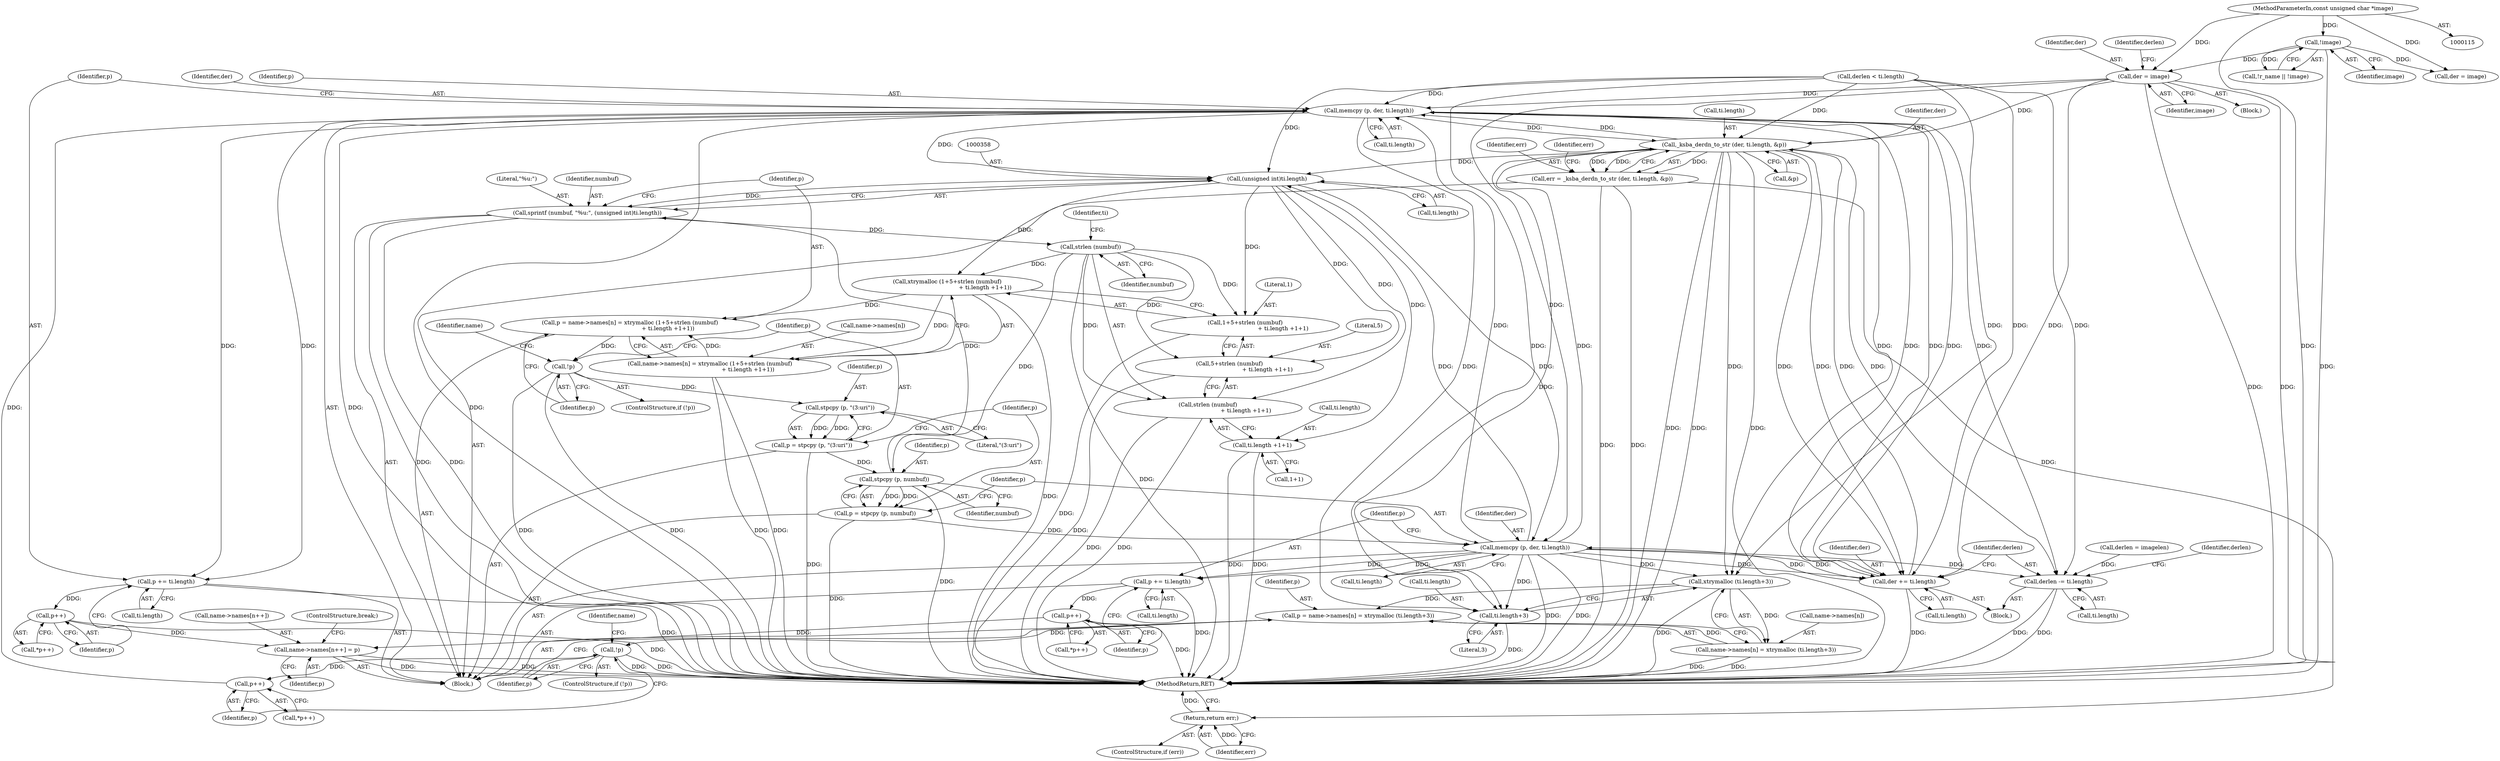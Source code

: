 digraph "0_gnupg_a7eed17a0b2a1c09ef986f3b4b323cd31cea2b64@pointer" {
"1000248" [label="(Call,der = image)"];
"1000117" [label="(MethodParameterIn,const unsigned char *image)"];
"1000131" [label="(Call,!image)"];
"1000307" [label="(Call,memcpy (p, der, ti.length))"];
"1000287" [label="(Call,xtrymalloc (ti.length+3))"];
"1000279" [label="(Call,p = name->names[n] = xtrymalloc (ti.length+3))"];
"1000294" [label="(Call,!p)"];
"1000304" [label="(Call,p++)"];
"1000281" [label="(Call,name->names[n] = xtrymalloc (ti.length+3))"];
"1000288" [label="(Call,ti.length+3)"];
"1000313" [label="(Call,p += ti.length)"];
"1000320" [label="(Call,p++)"];
"1000344" [label="(Call,name->names[n++] = p)"];
"1000333" [label="(Call,_ksba_derdn_to_str (der, ti.length, &p))"];
"1000331" [label="(Call,err = _ksba_derdn_to_str (der, ti.length, &p))"];
"1000342" [label="(Return,return err;)"];
"1000357" [label="(Call,(unsigned int)ti.length)"];
"1000354" [label="(Call,sprintf (numbuf, \"%u:\", (unsigned int)ti.length))"];
"1000376" [label="(Call,strlen (numbuf))"];
"1000370" [label="(Call,xtrymalloc (1+5+strlen (numbuf)\n                                           + ti.length +1+1))"];
"1000362" [label="(Call,p = name->names[n] = xtrymalloc (1+5+strlen (numbuf)\n                                           + ti.length +1+1))"];
"1000386" [label="(Call,!p)"];
"1000396" [label="(Call,stpcpy (p, \"(3:uri\"))"];
"1000394" [label="(Call,p = stpcpy (p, \"(3:uri\"))"];
"1000401" [label="(Call,stpcpy (p, numbuf))"];
"1000399" [label="(Call,p = stpcpy (p, numbuf))"];
"1000404" [label="(Call,memcpy (p, der, ti.length))"];
"1000410" [label="(Call,p += ti.length)"];
"1000417" [label="(Call,p++)"];
"1000429" [label="(Call,der += ti.length)"];
"1000434" [label="(Call,derlen -= ti.length)"];
"1000364" [label="(Call,name->names[n] = xtrymalloc (1+5+strlen (numbuf)\n                                           + ti.length +1+1))"];
"1000371" [label="(Call,1+5+strlen (numbuf)\n                                           + ti.length +1+1)"];
"1000373" [label="(Call,5+strlen (numbuf)\n                                           + ti.length +1+1)"];
"1000375" [label="(Call,strlen (numbuf)\n                                           + ti.length +1+1)"];
"1000378" [label="(Call,ti.length +1+1)"];
"1000345" [label="(Call,name->names[n++])"];
"1000431" [label="(Call,ti.length)"];
"1000340" [label="(ControlStructure,if (err))"];
"1000382" [label="(Call,1+1)"];
"1000430" [label="(Identifier,der)"];
"1000435" [label="(Identifier,derlen)"];
"1000281" [label="(Call,name->names[n] = xtrymalloc (ti.length+3))"];
"1000132" [label="(Identifier,image)"];
"1000251" [label="(Call,derlen = imagelen)"];
"1000248" [label="(Call,der = image)"];
"1000314" [label="(Identifier,p)"];
"1000351" [label="(Identifier,p)"];
"1000334" [label="(Identifier,der)"];
"1000131" [label="(Call,!image)"];
"1000176" [label="(Call,derlen < ti.length)"];
"1000378" [label="(Call,ti.length +1+1)"];
"1000407" [label="(Call,ti.length)"];
"1000417" [label="(Call,p++)"];
"1000280" [label="(Identifier,p)"];
"1000397" [label="(Identifier,p)"];
"1000436" [label="(Call,ti.length)"];
"1000355" [label="(Identifier,numbuf)"];
"1000403" [label="(Identifier,numbuf)"];
"1000321" [label="(Identifier,p)"];
"1000377" [label="(Identifier,numbuf)"];
"1000406" [label="(Identifier,der)"];
"1000320" [label="(Call,p++)"];
"1000387" [label="(Identifier,p)"];
"1000309" [label="(Identifier,der)"];
"1000331" [label="(Call,err = _ksba_derdn_to_str (der, ti.length, &p))"];
"1000362" [label="(Call,p = name->names[n] = xtrymalloc (1+5+strlen (numbuf)\n                                           + ti.length +1+1))"];
"1000279" [label="(Call,p = name->names[n] = xtrymalloc (ti.length+3))"];
"1000289" [label="(Call,ti.length)"];
"1000342" [label="(Return,return err;)"];
"1000313" [label="(Call,p += ti.length)"];
"1000434" [label="(Call,derlen -= ti.length)"];
"1000372" [label="(Literal,1)"];
"1000319" [label="(Call,*p++)"];
"1000359" [label="(Call,ti.length)"];
"1000401" [label="(Call,stpcpy (p, numbuf))"];
"1000429" [label="(Call,der += ti.length)"];
"1000357" [label="(Call,(unsigned int)ti.length)"];
"1000375" [label="(Call,strlen (numbuf)\n                                           + ti.length +1+1)"];
"1000356" [label="(Literal,\"%u:\")"];
"1000304" [label="(Call,p++)"];
"1000315" [label="(Call,ti.length)"];
"1000370" [label="(Call,xtrymalloc (1+5+strlen (numbuf)\n                                           + ti.length +1+1))"];
"1000338" [label="(Call,&p)"];
"1000374" [label="(Literal,5)"];
"1000250" [label="(Identifier,image)"];
"1000396" [label="(Call,stpcpy (p, \"(3:uri\"))"];
"1000295" [label="(Identifier,p)"];
"1000332" [label="(Identifier,err)"];
"1000333" [label="(Call,_ksba_derdn_to_str (der, ti.length, &p))"];
"1000277" [label="(Block,)"];
"1000411" [label="(Identifier,p)"];
"1000343" [label="(Identifier,err)"];
"1000418" [label="(Identifier,p)"];
"1000294" [label="(Call,!p)"];
"1000282" [label="(Call,name->names[n])"];
"1000305" [label="(Identifier,p)"];
"1000363" [label="(Identifier,p)"];
"1000292" [label="(Literal,3)"];
"1000335" [label="(Call,ti.length)"];
"1000380" [label="(Identifier,ti)"];
"1000140" [label="(Call,der = image)"];
"1000365" [label="(Call,name->names[n])"];
"1000371" [label="(Call,1+5+strlen (numbuf)\n                                           + ti.length +1+1)"];
"1000308" [label="(Identifier,p)"];
"1000376" [label="(Call,strlen (numbuf))"];
"1000307" [label="(Call,memcpy (p, der, ti.length))"];
"1000249" [label="(Identifier,der)"];
"1000119" [label="(Block,)"];
"1000410" [label="(Call,p += ti.length)"];
"1000117" [label="(MethodParameterIn,const unsigned char *image)"];
"1000405" [label="(Identifier,p)"];
"1000398" [label="(Literal,\"(3:uri\")"];
"1000341" [label="(Identifier,err)"];
"1000293" [label="(ControlStructure,if (!p))"];
"1000128" [label="(Call,!r_name || !image)"];
"1000416" [label="(Call,*p++)"];
"1000258" [label="(Identifier,derlen)"];
"1000379" [label="(Call,ti.length)"];
"1000354" [label="(Call,sprintf (numbuf, \"%u:\", (unsigned int)ti.length))"];
"1000394" [label="(Call,p = stpcpy (p, \"(3:uri\"))"];
"1000288" [label="(Call,ti.length+3)"];
"1000373" [label="(Call,5+strlen (numbuf)\n                                           + ti.length +1+1)"];
"1000352" [label="(ControlStructure,break;)"];
"1000402" [label="(Identifier,p)"];
"1000399" [label="(Call,p = stpcpy (p, numbuf))"];
"1000310" [label="(Call,ti.length)"];
"1000298" [label="(Identifier,name)"];
"1000303" [label="(Call,*p++)"];
"1000412" [label="(Call,ti.length)"];
"1000395" [label="(Identifier,p)"];
"1000259" [label="(Block,)"];
"1000404" [label="(Call,memcpy (p, der, ti.length))"];
"1000386" [label="(Call,!p)"];
"1000390" [label="(Identifier,name)"];
"1000344" [label="(Call,name->names[n++] = p)"];
"1000252" [label="(Identifier,derlen)"];
"1000445" [label="(MethodReturn,RET)"];
"1000385" [label="(ControlStructure,if (!p))"];
"1000287" [label="(Call,xtrymalloc (ti.length+3))"];
"1000400" [label="(Identifier,p)"];
"1000364" [label="(Call,name->names[n] = xtrymalloc (1+5+strlen (numbuf)\n                                           + ti.length +1+1))"];
"1000248" -> "1000119"  [label="AST: "];
"1000248" -> "1000250"  [label="CFG: "];
"1000249" -> "1000248"  [label="AST: "];
"1000250" -> "1000248"  [label="AST: "];
"1000252" -> "1000248"  [label="CFG: "];
"1000248" -> "1000445"  [label="DDG: "];
"1000248" -> "1000445"  [label="DDG: "];
"1000117" -> "1000248"  [label="DDG: "];
"1000131" -> "1000248"  [label="DDG: "];
"1000248" -> "1000307"  [label="DDG: "];
"1000248" -> "1000333"  [label="DDG: "];
"1000248" -> "1000404"  [label="DDG: "];
"1000248" -> "1000429"  [label="DDG: "];
"1000117" -> "1000115"  [label="AST: "];
"1000117" -> "1000445"  [label="DDG: "];
"1000117" -> "1000131"  [label="DDG: "];
"1000117" -> "1000140"  [label="DDG: "];
"1000131" -> "1000128"  [label="AST: "];
"1000131" -> "1000132"  [label="CFG: "];
"1000132" -> "1000131"  [label="AST: "];
"1000128" -> "1000131"  [label="CFG: "];
"1000131" -> "1000445"  [label="DDG: "];
"1000131" -> "1000128"  [label="DDG: "];
"1000131" -> "1000140"  [label="DDG: "];
"1000307" -> "1000277"  [label="AST: "];
"1000307" -> "1000310"  [label="CFG: "];
"1000308" -> "1000307"  [label="AST: "];
"1000309" -> "1000307"  [label="AST: "];
"1000310" -> "1000307"  [label="AST: "];
"1000314" -> "1000307"  [label="CFG: "];
"1000307" -> "1000445"  [label="DDG: "];
"1000307" -> "1000445"  [label="DDG: "];
"1000307" -> "1000287"  [label="DDG: "];
"1000307" -> "1000288"  [label="DDG: "];
"1000304" -> "1000307"  [label="DDG: "];
"1000429" -> "1000307"  [label="DDG: "];
"1000176" -> "1000307"  [label="DDG: "];
"1000333" -> "1000307"  [label="DDG: "];
"1000404" -> "1000307"  [label="DDG: "];
"1000307" -> "1000313"  [label="DDG: "];
"1000307" -> "1000313"  [label="DDG: "];
"1000307" -> "1000333"  [label="DDG: "];
"1000307" -> "1000357"  [label="DDG: "];
"1000307" -> "1000429"  [label="DDG: "];
"1000307" -> "1000429"  [label="DDG: "];
"1000307" -> "1000434"  [label="DDG: "];
"1000287" -> "1000281"  [label="AST: "];
"1000287" -> "1000288"  [label="CFG: "];
"1000288" -> "1000287"  [label="AST: "];
"1000281" -> "1000287"  [label="CFG: "];
"1000287" -> "1000445"  [label="DDG: "];
"1000287" -> "1000279"  [label="DDG: "];
"1000287" -> "1000281"  [label="DDG: "];
"1000176" -> "1000287"  [label="DDG: "];
"1000333" -> "1000287"  [label="DDG: "];
"1000404" -> "1000287"  [label="DDG: "];
"1000279" -> "1000277"  [label="AST: "];
"1000279" -> "1000281"  [label="CFG: "];
"1000280" -> "1000279"  [label="AST: "];
"1000281" -> "1000279"  [label="AST: "];
"1000295" -> "1000279"  [label="CFG: "];
"1000281" -> "1000279"  [label="DDG: "];
"1000279" -> "1000294"  [label="DDG: "];
"1000294" -> "1000293"  [label="AST: "];
"1000294" -> "1000295"  [label="CFG: "];
"1000295" -> "1000294"  [label="AST: "];
"1000298" -> "1000294"  [label="CFG: "];
"1000305" -> "1000294"  [label="CFG: "];
"1000294" -> "1000445"  [label="DDG: "];
"1000294" -> "1000445"  [label="DDG: "];
"1000294" -> "1000304"  [label="DDG: "];
"1000304" -> "1000303"  [label="AST: "];
"1000304" -> "1000305"  [label="CFG: "];
"1000305" -> "1000304"  [label="AST: "];
"1000303" -> "1000304"  [label="CFG: "];
"1000282" -> "1000281"  [label="AST: "];
"1000281" -> "1000445"  [label="DDG: "];
"1000281" -> "1000445"  [label="DDG: "];
"1000288" -> "1000292"  [label="CFG: "];
"1000289" -> "1000288"  [label="AST: "];
"1000292" -> "1000288"  [label="AST: "];
"1000288" -> "1000445"  [label="DDG: "];
"1000176" -> "1000288"  [label="DDG: "];
"1000333" -> "1000288"  [label="DDG: "];
"1000404" -> "1000288"  [label="DDG: "];
"1000313" -> "1000277"  [label="AST: "];
"1000313" -> "1000315"  [label="CFG: "];
"1000314" -> "1000313"  [label="AST: "];
"1000315" -> "1000313"  [label="AST: "];
"1000321" -> "1000313"  [label="CFG: "];
"1000313" -> "1000445"  [label="DDG: "];
"1000313" -> "1000320"  [label="DDG: "];
"1000320" -> "1000319"  [label="AST: "];
"1000320" -> "1000321"  [label="CFG: "];
"1000321" -> "1000320"  [label="AST: "];
"1000319" -> "1000320"  [label="CFG: "];
"1000320" -> "1000445"  [label="DDG: "];
"1000320" -> "1000344"  [label="DDG: "];
"1000344" -> "1000277"  [label="AST: "];
"1000344" -> "1000351"  [label="CFG: "];
"1000345" -> "1000344"  [label="AST: "];
"1000351" -> "1000344"  [label="AST: "];
"1000352" -> "1000344"  [label="CFG: "];
"1000344" -> "1000445"  [label="DDG: "];
"1000344" -> "1000445"  [label="DDG: "];
"1000417" -> "1000344"  [label="DDG: "];
"1000333" -> "1000331"  [label="AST: "];
"1000333" -> "1000338"  [label="CFG: "];
"1000334" -> "1000333"  [label="AST: "];
"1000335" -> "1000333"  [label="AST: "];
"1000338" -> "1000333"  [label="AST: "];
"1000331" -> "1000333"  [label="CFG: "];
"1000333" -> "1000445"  [label="DDG: "];
"1000333" -> "1000445"  [label="DDG: "];
"1000333" -> "1000445"  [label="DDG: "];
"1000333" -> "1000331"  [label="DDG: "];
"1000333" -> "1000331"  [label="DDG: "];
"1000333" -> "1000331"  [label="DDG: "];
"1000429" -> "1000333"  [label="DDG: "];
"1000176" -> "1000333"  [label="DDG: "];
"1000404" -> "1000333"  [label="DDG: "];
"1000333" -> "1000357"  [label="DDG: "];
"1000333" -> "1000429"  [label="DDG: "];
"1000333" -> "1000429"  [label="DDG: "];
"1000333" -> "1000434"  [label="DDG: "];
"1000331" -> "1000277"  [label="AST: "];
"1000332" -> "1000331"  [label="AST: "];
"1000341" -> "1000331"  [label="CFG: "];
"1000331" -> "1000445"  [label="DDG: "];
"1000331" -> "1000445"  [label="DDG: "];
"1000331" -> "1000342"  [label="DDG: "];
"1000342" -> "1000340"  [label="AST: "];
"1000342" -> "1000343"  [label="CFG: "];
"1000343" -> "1000342"  [label="AST: "];
"1000445" -> "1000342"  [label="CFG: "];
"1000342" -> "1000445"  [label="DDG: "];
"1000343" -> "1000342"  [label="DDG: "];
"1000357" -> "1000354"  [label="AST: "];
"1000357" -> "1000359"  [label="CFG: "];
"1000358" -> "1000357"  [label="AST: "];
"1000359" -> "1000357"  [label="AST: "];
"1000354" -> "1000357"  [label="CFG: "];
"1000357" -> "1000354"  [label="DDG: "];
"1000176" -> "1000357"  [label="DDG: "];
"1000404" -> "1000357"  [label="DDG: "];
"1000357" -> "1000370"  [label="DDG: "];
"1000357" -> "1000371"  [label="DDG: "];
"1000357" -> "1000373"  [label="DDG: "];
"1000357" -> "1000375"  [label="DDG: "];
"1000357" -> "1000378"  [label="DDG: "];
"1000357" -> "1000404"  [label="DDG: "];
"1000354" -> "1000277"  [label="AST: "];
"1000355" -> "1000354"  [label="AST: "];
"1000356" -> "1000354"  [label="AST: "];
"1000363" -> "1000354"  [label="CFG: "];
"1000354" -> "1000445"  [label="DDG: "];
"1000354" -> "1000445"  [label="DDG: "];
"1000401" -> "1000354"  [label="DDG: "];
"1000354" -> "1000376"  [label="DDG: "];
"1000376" -> "1000375"  [label="AST: "];
"1000376" -> "1000377"  [label="CFG: "];
"1000377" -> "1000376"  [label="AST: "];
"1000380" -> "1000376"  [label="CFG: "];
"1000376" -> "1000445"  [label="DDG: "];
"1000376" -> "1000370"  [label="DDG: "];
"1000376" -> "1000371"  [label="DDG: "];
"1000376" -> "1000373"  [label="DDG: "];
"1000376" -> "1000375"  [label="DDG: "];
"1000376" -> "1000401"  [label="DDG: "];
"1000370" -> "1000364"  [label="AST: "];
"1000370" -> "1000371"  [label="CFG: "];
"1000371" -> "1000370"  [label="AST: "];
"1000364" -> "1000370"  [label="CFG: "];
"1000370" -> "1000445"  [label="DDG: "];
"1000370" -> "1000362"  [label="DDG: "];
"1000370" -> "1000364"  [label="DDG: "];
"1000362" -> "1000277"  [label="AST: "];
"1000362" -> "1000364"  [label="CFG: "];
"1000363" -> "1000362"  [label="AST: "];
"1000364" -> "1000362"  [label="AST: "];
"1000387" -> "1000362"  [label="CFG: "];
"1000364" -> "1000362"  [label="DDG: "];
"1000362" -> "1000386"  [label="DDG: "];
"1000386" -> "1000385"  [label="AST: "];
"1000386" -> "1000387"  [label="CFG: "];
"1000387" -> "1000386"  [label="AST: "];
"1000390" -> "1000386"  [label="CFG: "];
"1000395" -> "1000386"  [label="CFG: "];
"1000386" -> "1000445"  [label="DDG: "];
"1000386" -> "1000445"  [label="DDG: "];
"1000386" -> "1000396"  [label="DDG: "];
"1000396" -> "1000394"  [label="AST: "];
"1000396" -> "1000398"  [label="CFG: "];
"1000397" -> "1000396"  [label="AST: "];
"1000398" -> "1000396"  [label="AST: "];
"1000394" -> "1000396"  [label="CFG: "];
"1000396" -> "1000394"  [label="DDG: "];
"1000396" -> "1000394"  [label="DDG: "];
"1000394" -> "1000277"  [label="AST: "];
"1000395" -> "1000394"  [label="AST: "];
"1000400" -> "1000394"  [label="CFG: "];
"1000394" -> "1000445"  [label="DDG: "];
"1000394" -> "1000401"  [label="DDG: "];
"1000401" -> "1000399"  [label="AST: "];
"1000401" -> "1000403"  [label="CFG: "];
"1000402" -> "1000401"  [label="AST: "];
"1000403" -> "1000401"  [label="AST: "];
"1000399" -> "1000401"  [label="CFG: "];
"1000401" -> "1000445"  [label="DDG: "];
"1000401" -> "1000399"  [label="DDG: "];
"1000401" -> "1000399"  [label="DDG: "];
"1000399" -> "1000277"  [label="AST: "];
"1000400" -> "1000399"  [label="AST: "];
"1000405" -> "1000399"  [label="CFG: "];
"1000399" -> "1000445"  [label="DDG: "];
"1000399" -> "1000404"  [label="DDG: "];
"1000404" -> "1000277"  [label="AST: "];
"1000404" -> "1000407"  [label="CFG: "];
"1000405" -> "1000404"  [label="AST: "];
"1000406" -> "1000404"  [label="AST: "];
"1000407" -> "1000404"  [label="AST: "];
"1000411" -> "1000404"  [label="CFG: "];
"1000404" -> "1000445"  [label="DDG: "];
"1000404" -> "1000445"  [label="DDG: "];
"1000429" -> "1000404"  [label="DDG: "];
"1000404" -> "1000410"  [label="DDG: "];
"1000404" -> "1000410"  [label="DDG: "];
"1000404" -> "1000429"  [label="DDG: "];
"1000404" -> "1000429"  [label="DDG: "];
"1000404" -> "1000434"  [label="DDG: "];
"1000410" -> "1000277"  [label="AST: "];
"1000410" -> "1000412"  [label="CFG: "];
"1000411" -> "1000410"  [label="AST: "];
"1000412" -> "1000410"  [label="AST: "];
"1000418" -> "1000410"  [label="CFG: "];
"1000410" -> "1000445"  [label="DDG: "];
"1000410" -> "1000417"  [label="DDG: "];
"1000417" -> "1000416"  [label="AST: "];
"1000417" -> "1000418"  [label="CFG: "];
"1000418" -> "1000417"  [label="AST: "];
"1000416" -> "1000417"  [label="CFG: "];
"1000417" -> "1000445"  [label="DDG: "];
"1000429" -> "1000259"  [label="AST: "];
"1000429" -> "1000431"  [label="CFG: "];
"1000430" -> "1000429"  [label="AST: "];
"1000431" -> "1000429"  [label="AST: "];
"1000435" -> "1000429"  [label="CFG: "];
"1000429" -> "1000445"  [label="DDG: "];
"1000176" -> "1000429"  [label="DDG: "];
"1000434" -> "1000259"  [label="AST: "];
"1000434" -> "1000436"  [label="CFG: "];
"1000435" -> "1000434"  [label="AST: "];
"1000436" -> "1000434"  [label="AST: "];
"1000258" -> "1000434"  [label="CFG: "];
"1000434" -> "1000445"  [label="DDG: "];
"1000434" -> "1000445"  [label="DDG: "];
"1000176" -> "1000434"  [label="DDG: "];
"1000251" -> "1000434"  [label="DDG: "];
"1000365" -> "1000364"  [label="AST: "];
"1000364" -> "1000445"  [label="DDG: "];
"1000364" -> "1000445"  [label="DDG: "];
"1000371" -> "1000373"  [label="CFG: "];
"1000372" -> "1000371"  [label="AST: "];
"1000373" -> "1000371"  [label="AST: "];
"1000371" -> "1000445"  [label="DDG: "];
"1000373" -> "1000375"  [label="CFG: "];
"1000374" -> "1000373"  [label="AST: "];
"1000375" -> "1000373"  [label="AST: "];
"1000373" -> "1000445"  [label="DDG: "];
"1000375" -> "1000378"  [label="CFG: "];
"1000378" -> "1000375"  [label="AST: "];
"1000375" -> "1000445"  [label="DDG: "];
"1000375" -> "1000445"  [label="DDG: "];
"1000378" -> "1000382"  [label="CFG: "];
"1000379" -> "1000378"  [label="AST: "];
"1000382" -> "1000378"  [label="AST: "];
"1000378" -> "1000445"  [label="DDG: "];
"1000378" -> "1000445"  [label="DDG: "];
}
